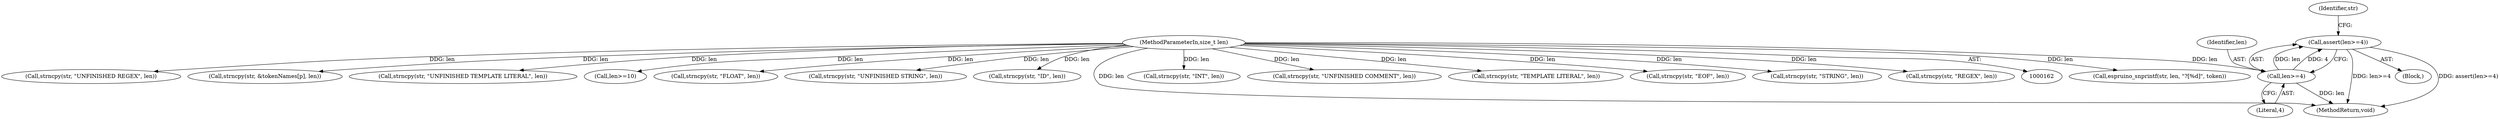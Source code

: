digraph "0_Espruino_0a7619875bf79877907205f6bee08465b89ff10b_0@API" {
"1000176" [label="(Call,assert(len>=4))"];
"1000177" [label="(Call,len>=4)"];
"1000165" [label="(MethodParameterIn,size_t len)"];
"1000333" [label="(Call,espruino_snprintf(str, len, \"?[%d]\", token))"];
"1000261" [label="(Call,strncpy(str, \"UNFINISHED REGEX\", len))"];
"1000175" [label="(Block,)"];
"1000321" [label="(Call,strncpy(str, &tokenNames[p], len))"];
"1000182" [label="(Identifier,str)"];
"1000176" [label="(Call,assert(len>=4))"];
"1000249" [label="(Call,strncpy(str, \"UNFINISHED TEMPLATE LITERAL\", len))"];
"1000330" [label="(Call,len>=10)"];
"1000179" [label="(Literal,4)"];
"1000225" [label="(Call,strncpy(str, \"FLOAT\", len))"];
"1000237" [label="(Call,strncpy(str, \"UNFINISHED STRING\", len))"];
"1000178" [label="(Identifier,len)"];
"1000213" [label="(Call,strncpy(str, \"ID\", len))"];
"1000219" [label="(Call,strncpy(str, \"INT\", len))"];
"1000267" [label="(Call,strncpy(str, \"UNFINISHED COMMENT\", len))"];
"1000177" [label="(Call,len>=4)"];
"1000243" [label="(Call,strncpy(str, \"TEMPLATE LITERAL\", len))"];
"1000207" [label="(Call,strncpy(str, \"EOF\", len))"];
"1000165" [label="(MethodParameterIn,size_t len)"];
"1000231" [label="(Call,strncpy(str, \"STRING\", len))"];
"1000255" [label="(Call,strncpy(str, \"REGEX\", len))"];
"1000338" [label="(MethodReturn,void)"];
"1000176" -> "1000175"  [label="AST: "];
"1000176" -> "1000177"  [label="CFG: "];
"1000177" -> "1000176"  [label="AST: "];
"1000182" -> "1000176"  [label="CFG: "];
"1000176" -> "1000338"  [label="DDG: assert(len>=4)"];
"1000176" -> "1000338"  [label="DDG: len>=4"];
"1000177" -> "1000176"  [label="DDG: len"];
"1000177" -> "1000176"  [label="DDG: 4"];
"1000177" -> "1000179"  [label="CFG: "];
"1000178" -> "1000177"  [label="AST: "];
"1000179" -> "1000177"  [label="AST: "];
"1000177" -> "1000338"  [label="DDG: len"];
"1000165" -> "1000177"  [label="DDG: len"];
"1000165" -> "1000162"  [label="AST: "];
"1000165" -> "1000338"  [label="DDG: len"];
"1000165" -> "1000207"  [label="DDG: len"];
"1000165" -> "1000213"  [label="DDG: len"];
"1000165" -> "1000219"  [label="DDG: len"];
"1000165" -> "1000225"  [label="DDG: len"];
"1000165" -> "1000231"  [label="DDG: len"];
"1000165" -> "1000237"  [label="DDG: len"];
"1000165" -> "1000243"  [label="DDG: len"];
"1000165" -> "1000249"  [label="DDG: len"];
"1000165" -> "1000255"  [label="DDG: len"];
"1000165" -> "1000261"  [label="DDG: len"];
"1000165" -> "1000267"  [label="DDG: len"];
"1000165" -> "1000321"  [label="DDG: len"];
"1000165" -> "1000330"  [label="DDG: len"];
"1000165" -> "1000333"  [label="DDG: len"];
}
